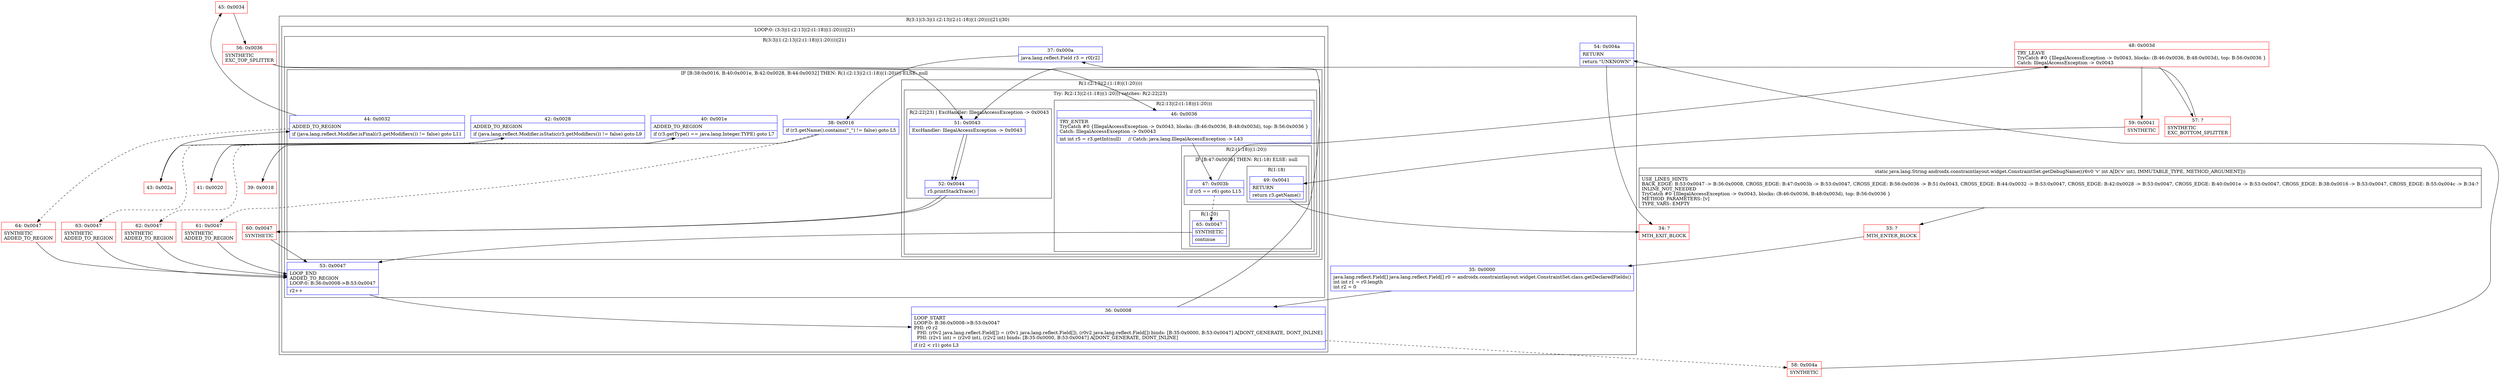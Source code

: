 digraph "CFG forandroidx.constraintlayout.widget.ConstraintSet.getDebugName(I)Ljava\/lang\/String;" {
subgraph cluster_Region_282403208 {
label = "R(3:1|(3:3|(1:(2:13|(2:(1:18)|(1:20))))|21)|30)";
node [shape=record,color=blue];
Node_35 [shape=record,label="{35\:\ 0x0000|java.lang.reflect.Field[] java.lang.reflect.Field[] r0 = androidx.constraintlayout.widget.ConstraintSet.class.getDeclaredFields()\lint int r1 = r0.length\lint r2 = 0\l}"];
subgraph cluster_LoopRegion_2121507988 {
label = "LOOP:0: (3:3|(1:(2:13|(2:(1:18)|(1:20))))|21)";
node [shape=record,color=blue];
Node_36 [shape=record,label="{36\:\ 0x0008|LOOP_START\lLOOP:0: B:36:0x0008\-\>B:53:0x0047\lPHI: r0 r2 \l  PHI: (r0v2 java.lang.reflect.Field[]) = (r0v1 java.lang.reflect.Field[]), (r0v2 java.lang.reflect.Field[]) binds: [B:35:0x0000, B:53:0x0047] A[DONT_GENERATE, DONT_INLINE]\l  PHI: (r2v1 int) = (r2v0 int), (r2v2 int) binds: [B:35:0x0000, B:53:0x0047] A[DONT_GENERATE, DONT_INLINE]\l|if (r2 \< r1) goto L3\l}"];
subgraph cluster_Region_989659334 {
label = "R(3:3|(1:(2:13|(2:(1:18)|(1:20))))|21)";
node [shape=record,color=blue];
Node_37 [shape=record,label="{37\:\ 0x000a|java.lang.reflect.Field r3 = r0[r2]\l}"];
subgraph cluster_IfRegion_497225466 {
label = "IF [B:38:0x0016, B:40:0x001e, B:42:0x0028, B:44:0x0032] THEN: R(1:(2:13|(2:(1:18)|(1:20)))) ELSE: null";
node [shape=record,color=blue];
Node_38 [shape=record,label="{38\:\ 0x0016|if (r3.getName().contains(\"_\") != false) goto L5\l}"];
Node_40 [shape=record,label="{40\:\ 0x001e|ADDED_TO_REGION\l|if (r3.getType() == java.lang.Integer.TYPE) goto L7\l}"];
Node_42 [shape=record,label="{42\:\ 0x0028|ADDED_TO_REGION\l|if (java.lang.reflect.Modifier.isStatic(r3.getModifiers()) != false) goto L9\l}"];
Node_44 [shape=record,label="{44\:\ 0x0032|ADDED_TO_REGION\l|if (java.lang.reflect.Modifier.isFinal(r3.getModifiers()) != false) goto L11\l}"];
subgraph cluster_Region_1942781766 {
label = "R(1:(2:13|(2:(1:18)|(1:20))))";
node [shape=record,color=blue];
subgraph cluster_TryCatchRegion_739721725 {
label = "Try: R(2:13|(2:(1:18)|(1:20))) catches: R(2:22|23)";
node [shape=record,color=blue];
subgraph cluster_Region_616801703 {
label = "R(2:13|(2:(1:18)|(1:20)))";
node [shape=record,color=blue];
Node_46 [shape=record,label="{46\:\ 0x0036|TRY_ENTER\lTryCatch #0 \{IllegalAccessException \-\> 0x0043, blocks: (B:46:0x0036, B:48:0x003d), top: B:56:0x0036 \}\lCatch: IllegalAccessException \-\> 0x0043\l|int int r5 = r3.getInt(null)     \/\/ Catch: java.lang.IllegalAccessException \-\> L43\l}"];
subgraph cluster_Region_1837081752 {
label = "R(2:(1:18)|(1:20))";
node [shape=record,color=blue];
subgraph cluster_IfRegion_358496148 {
label = "IF [B:47:0x003b] THEN: R(1:18) ELSE: null";
node [shape=record,color=blue];
Node_47 [shape=record,label="{47\:\ 0x003b|if (r5 == r6) goto L15\l}"];
subgraph cluster_Region_1986685641 {
label = "R(1:18)";
node [shape=record,color=blue];
Node_49 [shape=record,label="{49\:\ 0x0041|RETURN\l|return r3.getName()\l}"];
}
}
subgraph cluster_Region_899077567 {
label = "R(1:20)";
node [shape=record,color=blue];
Node_65 [shape=record,label="{65\:\ 0x0047|SYNTHETIC\l|continue\l}"];
}
}
}
subgraph cluster_Region_623950340 {
label = "R(2:22|23) | ExcHandler: IllegalAccessException \-\> 0x0043\l";
node [shape=record,color=blue];
Node_51 [shape=record,label="{51\:\ 0x0043|ExcHandler: IllegalAccessException \-\> 0x0043\l}"];
Node_52 [shape=record,label="{52\:\ 0x0044|r5.printStackTrace()\l}"];
}
}
}
}
Node_53 [shape=record,label="{53\:\ 0x0047|LOOP_END\lADDED_TO_REGION\lLOOP:0: B:36:0x0008\-\>B:53:0x0047\l|r2++\l}"];
}
}
Node_54 [shape=record,label="{54\:\ 0x004a|RETURN\l|return \"UNKNOWN\"\l}"];
}
subgraph cluster_Region_623950340 {
label = "R(2:22|23) | ExcHandler: IllegalAccessException \-\> 0x0043\l";
node [shape=record,color=blue];
Node_51 [shape=record,label="{51\:\ 0x0043|ExcHandler: IllegalAccessException \-\> 0x0043\l}"];
Node_52 [shape=record,label="{52\:\ 0x0044|r5.printStackTrace()\l}"];
}
Node_33 [shape=record,color=red,label="{33\:\ ?|MTH_ENTER_BLOCK\l}"];
Node_39 [shape=record,color=red,label="{39\:\ 0x0018}"];
Node_41 [shape=record,color=red,label="{41\:\ 0x0020}"];
Node_43 [shape=record,color=red,label="{43\:\ 0x002a}"];
Node_45 [shape=record,color=red,label="{45\:\ 0x0034}"];
Node_56 [shape=record,color=red,label="{56\:\ 0x0036|SYNTHETIC\lEXC_TOP_SPLITTER\l}"];
Node_48 [shape=record,color=red,label="{48\:\ 0x003d|TRY_LEAVE\lTryCatch #0 \{IllegalAccessException \-\> 0x0043, blocks: (B:46:0x0036, B:48:0x003d), top: B:56:0x0036 \}\lCatch: IllegalAccessException \-\> 0x0043\l}"];
Node_57 [shape=record,color=red,label="{57\:\ ?|SYNTHETIC\lEXC_BOTTOM_SPLITTER\l}"];
Node_59 [shape=record,color=red,label="{59\:\ 0x0041|SYNTHETIC\l}"];
Node_34 [shape=record,color=red,label="{34\:\ ?|MTH_EXIT_BLOCK\l}"];
Node_60 [shape=record,color=red,label="{60\:\ 0x0047|SYNTHETIC\l}"];
Node_64 [shape=record,color=red,label="{64\:\ 0x0047|SYNTHETIC\lADDED_TO_REGION\l}"];
Node_63 [shape=record,color=red,label="{63\:\ 0x0047|SYNTHETIC\lADDED_TO_REGION\l}"];
Node_62 [shape=record,color=red,label="{62\:\ 0x0047|SYNTHETIC\lADDED_TO_REGION\l}"];
Node_61 [shape=record,color=red,label="{61\:\ 0x0047|SYNTHETIC\lADDED_TO_REGION\l}"];
Node_58 [shape=record,color=red,label="{58\:\ 0x004a|SYNTHETIC\l}"];
MethodNode[shape=record,label="{static java.lang.String androidx.constraintlayout.widget.ConstraintSet.getDebugName((r6v0 'v' int A[D('v' int), IMMUTABLE_TYPE, METHOD_ARGUMENT]))  | USE_LINES_HINTS\lBACK_EDGE: B:53:0x0047 \-\> B:36:0x0008, CROSS_EDGE: B:47:0x003b \-\> B:53:0x0047, CROSS_EDGE: B:56:0x0036 \-\> B:51:0x0043, CROSS_EDGE: B:44:0x0032 \-\> B:53:0x0047, CROSS_EDGE: B:42:0x0028 \-\> B:53:0x0047, CROSS_EDGE: B:40:0x001e \-\> B:53:0x0047, CROSS_EDGE: B:38:0x0016 \-\> B:53:0x0047, CROSS_EDGE: B:55:0x004c \-\> B:34:?\lINLINE_NOT_NEEDED\lTryCatch #0 \{IllegalAccessException \-\> 0x0043, blocks: (B:46:0x0036, B:48:0x003d), top: B:56:0x0036 \}\lMETHOD_PARAMETERS: [v]\lTYPE_VARS: EMPTY\l}"];
MethodNode -> Node_33;Node_35 -> Node_36;
Node_36 -> Node_37;
Node_36 -> Node_58[style=dashed];
Node_37 -> Node_38;
Node_38 -> Node_39;
Node_38 -> Node_61[style=dashed];
Node_40 -> Node_41;
Node_40 -> Node_62[style=dashed];
Node_42 -> Node_43;
Node_42 -> Node_63[style=dashed];
Node_44 -> Node_45;
Node_44 -> Node_64[style=dashed];
Node_46 -> Node_47;
Node_47 -> Node_48;
Node_47 -> Node_65[style=dashed];
Node_49 -> Node_34;
Node_65 -> Node_53;
Node_51 -> Node_52;
Node_52 -> Node_60;
Node_53 -> Node_36;
Node_54 -> Node_34;
Node_51 -> Node_52;
Node_52 -> Node_60;
Node_33 -> Node_35;
Node_39 -> Node_40;
Node_41 -> Node_42;
Node_43 -> Node_44;
Node_45 -> Node_56;
Node_56 -> Node_46;
Node_56 -> Node_51;
Node_48 -> Node_57;
Node_48 -> Node_59;
Node_57 -> Node_51;
Node_59 -> Node_49;
Node_60 -> Node_53;
Node_64 -> Node_53;
Node_63 -> Node_53;
Node_62 -> Node_53;
Node_61 -> Node_53;
Node_58 -> Node_54;
}

